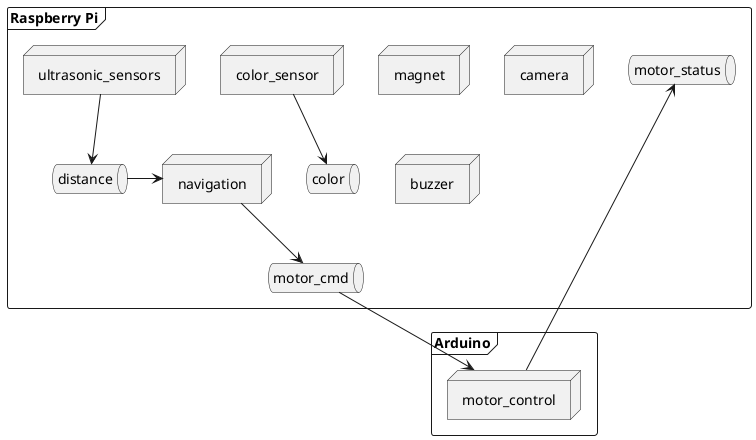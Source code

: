 @startuml nodes

frame "Raspberry Pi" as pi{
    node navigation
    node magnet
    node camera
    node color_sensor
    node ultrasonic_sensors
    node buzzer

    queue "motor_cmd"
    queue "motor_status"
    queue "color"
    queue "distance"
}

frame "Arduino" as arduino{
    node motor_control
}


color_sensor -down-> color
ultrasonic_sensors --> distance
distance -right-> navigation
navigation --> motor_cmd
motor_cmd -down-> motor_control
motor_control -> motor_status


@enduml
